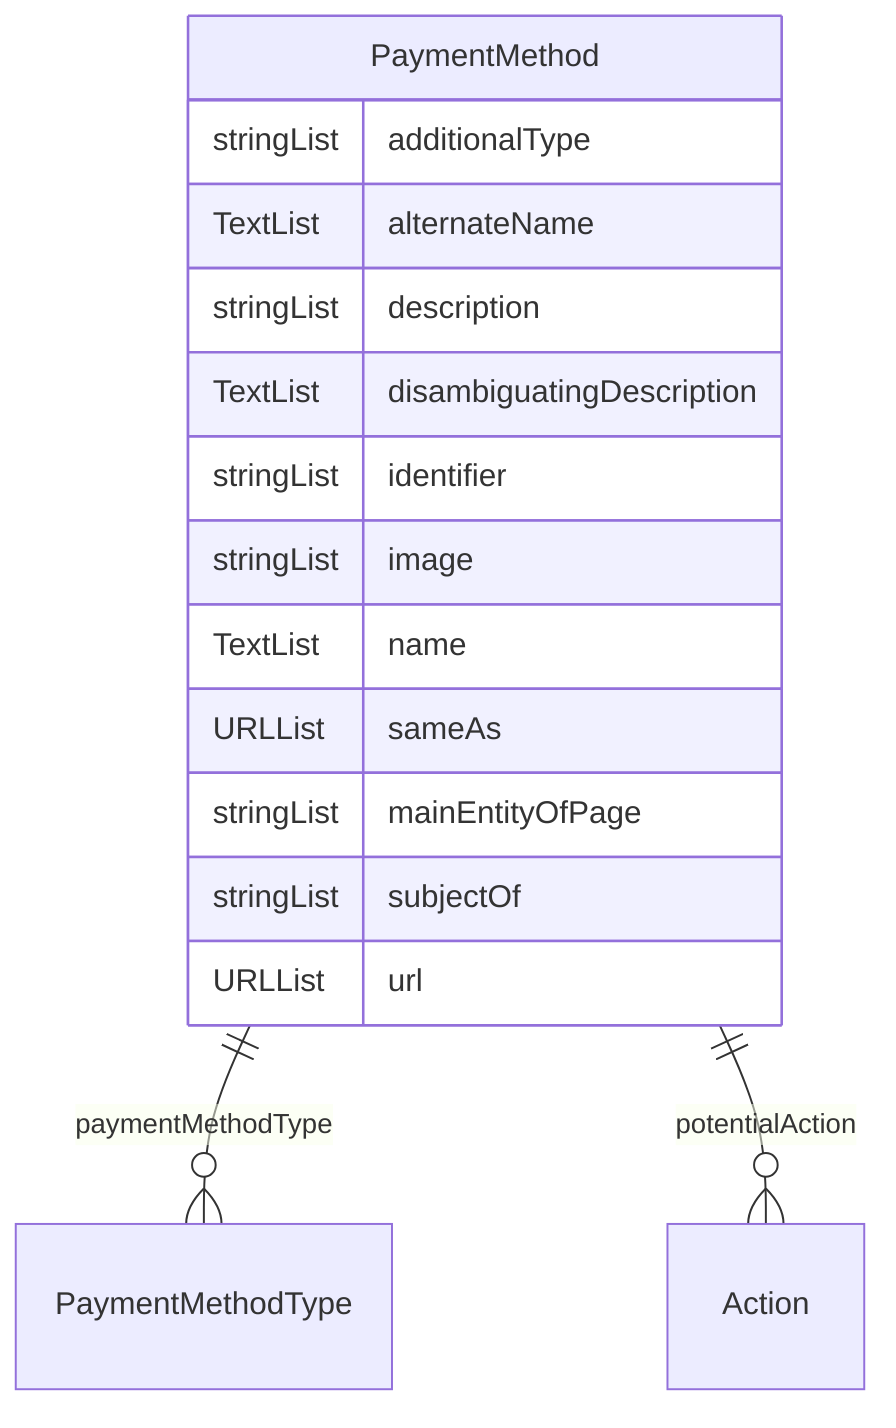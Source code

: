 erDiagram
PaymentMethod {
    stringList additionalType  
    TextList alternateName  
    stringList description  
    TextList disambiguatingDescription  
    stringList identifier  
    stringList image  
    TextList name  
    URLList sameAs  
    stringList mainEntityOfPage  
    stringList subjectOf  
    URLList url  
}

PaymentMethod ||--}o PaymentMethodType : "paymentMethodType"
PaymentMethod ||--}o Action : "potentialAction"